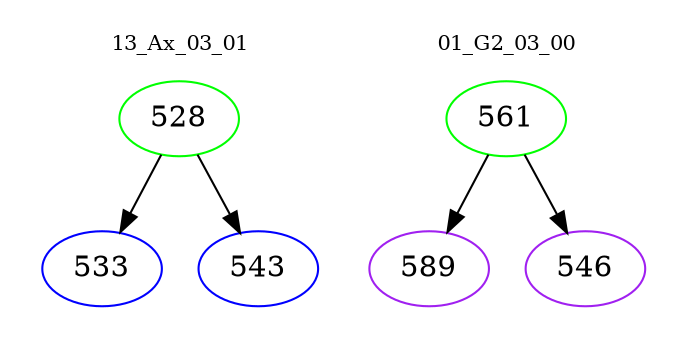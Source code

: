 digraph{
subgraph cluster_0 {
color = white
label = "13_Ax_03_01";
fontsize=10;
T0_528 [label="528", color="green"]
T0_528 -> T0_533 [color="black"]
T0_533 [label="533", color="blue"]
T0_528 -> T0_543 [color="black"]
T0_543 [label="543", color="blue"]
}
subgraph cluster_1 {
color = white
label = "01_G2_03_00";
fontsize=10;
T1_561 [label="561", color="green"]
T1_561 -> T1_589 [color="black"]
T1_589 [label="589", color="purple"]
T1_561 -> T1_546 [color="black"]
T1_546 [label="546", color="purple"]
}
}
